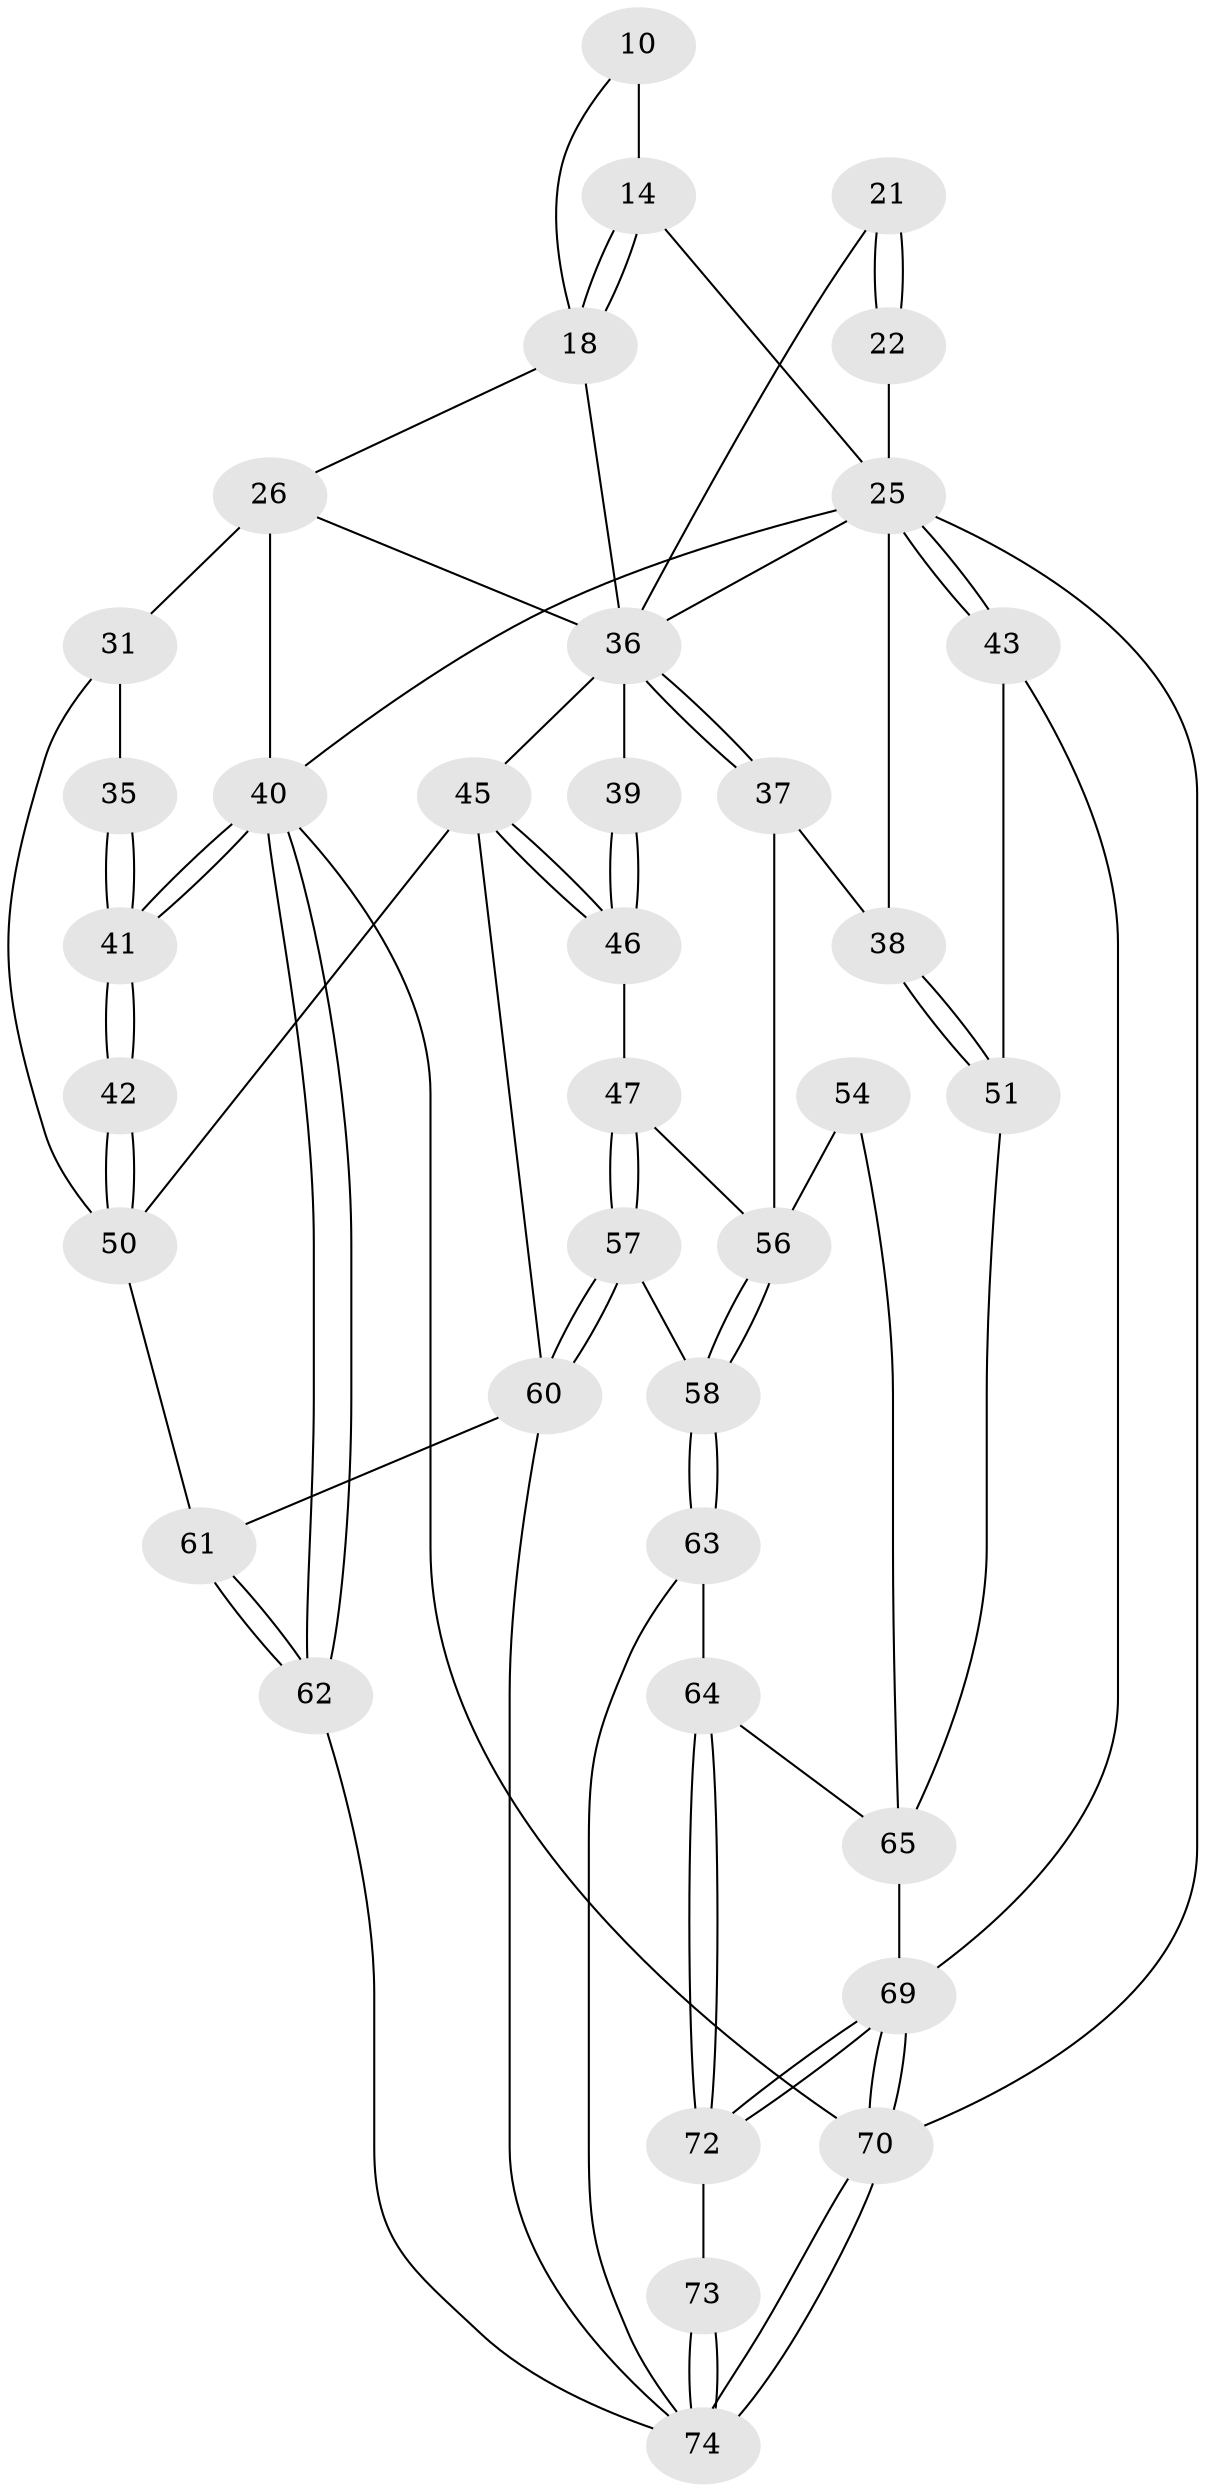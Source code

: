 // original degree distribution, {3: 0.02702702702702703, 4: 0.22972972972972974, 6: 0.20270270270270271, 5: 0.5405405405405406}
// Generated by graph-tools (version 1.1) at 2025/05/03/04/25 22:05:46]
// undirected, 37 vertices, 84 edges
graph export_dot {
graph [start="1"]
  node [color=gray90,style=filled];
  10 [pos="+0.7380255597602143+0.078967832107127"];
  14 [pos="+0.6652135782356922+0.11880824408906214",super="+5"];
  18 [pos="+0.6619693121235002+0.18465553002788315",super="+9"];
  21 [pos="+0.3751023152084607+0.22799914935491847"];
  22 [pos="+0.23384325922975846+0.35946907010943724",super="+17+16"];
  25 [pos="+0.14796080448609678+0.39897735425415376",super="+13+24+15"];
  26 [pos="+0.8094809341677063+0.26948306056362914",super="+8+7"];
  31 [pos="+0.9080558039391974+0.32775218129620853",super="+30+29"];
  35 [pos="+1+0"];
  36 [pos="+0.4219073565525067+0.3996155793218312",super="+28"];
  37 [pos="+0.38708150764748994+0.44384338859829187"];
  38 [pos="+0.3512551169645929+0.43524127952695163"];
  39 [pos="+0.5469118549359872+0.4373291304696541"];
  40 [pos="+1+1",super="+6"];
  41 [pos="+1+0.5228158592375255"];
  42 [pos="+1+0.5145921509493921"];
  43 [pos="+0.04436340275506544+0.5410809282967605"];
  45 [pos="+0.6574630868069513+0.5523484249928965",super="+34"];
  46 [pos="+0.5395009673413633+0.525432623347005"];
  47 [pos="+0.5353098287801645+0.5273207114859677"];
  50 [pos="+0.8766309772805069+0.5786310465556755",super="+33+32"];
  51 [pos="+0.22440338670372192+0.6338666452131392"];
  54 [pos="+0.2838396084338982+0.636278307617467"];
  56 [pos="+0.4008070900316833+0.6690522887590544",super="+48+49"];
  57 [pos="+0.5057477544010108+0.74545616680513"];
  58 [pos="+0.4042919301936437+0.6726301255845417"];
  60 [pos="+0.5525592043797171+0.8120334730855042",super="+59+53"];
  61 [pos="+0.7921911492789236+0.7959019163915231",super="+52"];
  62 [pos="+1+1"];
  63 [pos="+0.3005846868958402+0.8440606730569132"];
  64 [pos="+0.27967685810513904+0.8470059179139262"];
  65 [pos="+0.24888403216798077+0.8206987866750881",super="+55"];
  69 [pos="+0+1",super="+66+44"];
  70 [pos="+0+1",super="+11"];
  72 [pos="+0.27833864520997337+0.8960394379327903"];
  73 [pos="+0.3122704197663624+0.9908725312710641"];
  74 [pos="+0.36245952225372724+1",super="+71+68"];
  10 -- 14 [weight=2];
  10 -- 18;
  14 -- 18;
  14 -- 18;
  14 -- 25;
  18 -- 36;
  18 -- 26;
  21 -- 22 [weight=2];
  21 -- 22;
  21 -- 36;
  22 -- 25 [weight=3];
  25 -- 43;
  25 -- 43;
  25 -- 70;
  25 -- 38;
  25 -- 36;
  25 -- 40;
  26 -- 31 [weight=2];
  26 -- 40;
  26 -- 36;
  31 -- 35 [weight=2];
  31 -- 50;
  35 -- 41;
  35 -- 41;
  36 -- 37;
  36 -- 37;
  36 -- 39 [weight=2];
  36 -- 45;
  37 -- 38;
  37 -- 56;
  38 -- 51;
  38 -- 51;
  39 -- 46;
  39 -- 46;
  40 -- 41;
  40 -- 41;
  40 -- 62;
  40 -- 62;
  40 -- 70 [weight=2];
  41 -- 42;
  41 -- 42;
  42 -- 50 [weight=2];
  42 -- 50;
  43 -- 51;
  43 -- 69;
  45 -- 46;
  45 -- 46;
  45 -- 50;
  45 -- 60;
  46 -- 47;
  47 -- 57;
  47 -- 57;
  47 -- 56;
  50 -- 61;
  51 -- 65;
  54 -- 56 [weight=2];
  54 -- 65;
  56 -- 58;
  56 -- 58;
  57 -- 58;
  57 -- 60;
  57 -- 60;
  58 -- 63;
  58 -- 63;
  60 -- 61 [weight=2];
  60 -- 74;
  61 -- 62;
  61 -- 62;
  62 -- 74;
  63 -- 64;
  63 -- 74;
  64 -- 65;
  64 -- 72;
  64 -- 72;
  65 -- 69;
  69 -- 70 [weight=2];
  69 -- 70;
  69 -- 72;
  69 -- 72;
  70 -- 74;
  70 -- 74;
  72 -- 73;
  73 -- 74 [weight=2];
  73 -- 74;
}
